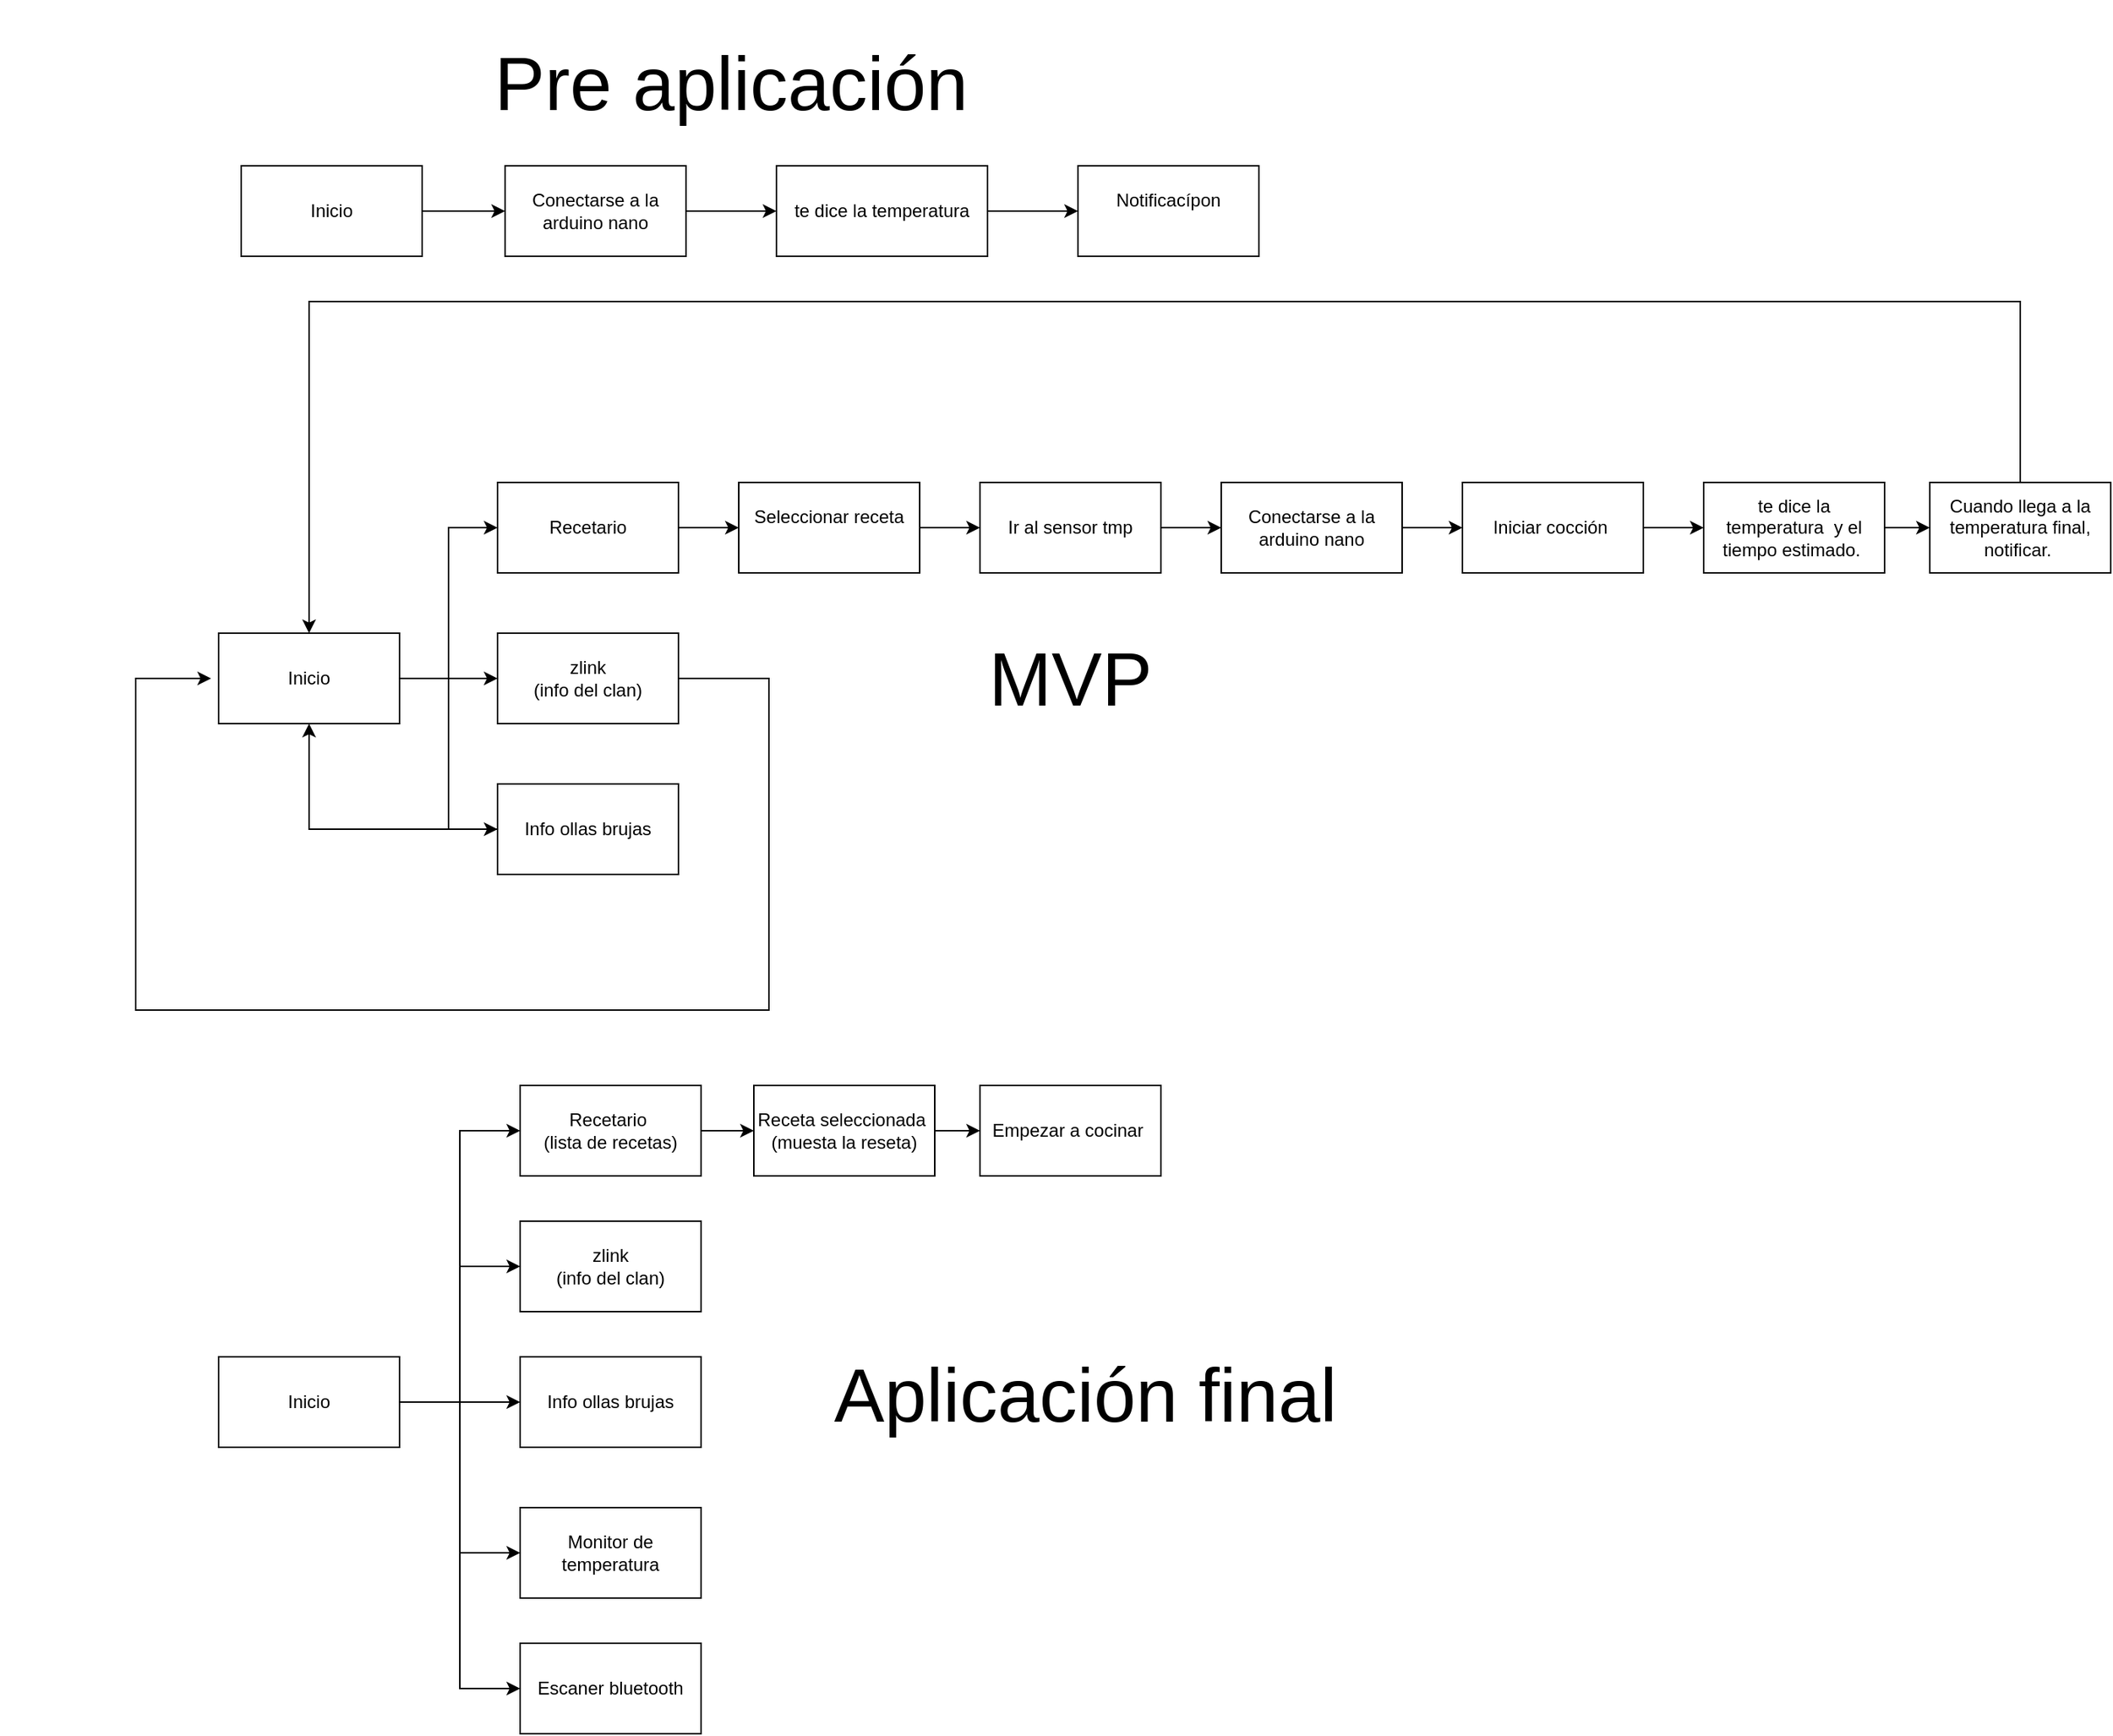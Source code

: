 <mxfile version="27.0.9">
  <diagram name="Page-1" id="hTJL4Bhcd8wwfQDs9Rlv">
    <mxGraphModel dx="3151" dy="2940" grid="1" gridSize="10" guides="1" tooltips="1" connect="1" arrows="1" fold="1" page="1" pageScale="1" pageWidth="850" pageHeight="1100" math="0" shadow="0">
      <root>
        <mxCell id="0" />
        <mxCell id="1" parent="0" />
        <mxCell id="j54dnr50K_vrxk6pQP5S-17" style="edgeStyle=orthogonalEdgeStyle;rounded=0;orthogonalLoop=1;jettySize=auto;html=1;entryX=0;entryY=0.5;entryDx=0;entryDy=0;" parent="1" source="j54dnr50K_vrxk6pQP5S-1" target="j54dnr50K_vrxk6pQP5S-6" edge="1">
          <mxGeometry relative="1" as="geometry" />
        </mxCell>
        <mxCell id="j54dnr50K_vrxk6pQP5S-18" style="edgeStyle=orthogonalEdgeStyle;rounded=0;orthogonalLoop=1;jettySize=auto;html=1;entryX=0;entryY=0.5;entryDx=0;entryDy=0;" parent="1" source="j54dnr50K_vrxk6pQP5S-1" target="j54dnr50K_vrxk6pQP5S-8" edge="1">
          <mxGeometry relative="1" as="geometry" />
        </mxCell>
        <mxCell id="j54dnr50K_vrxk6pQP5S-19" style="edgeStyle=orthogonalEdgeStyle;rounded=0;orthogonalLoop=1;jettySize=auto;html=1;entryX=0;entryY=0.5;entryDx=0;entryDy=0;" parent="1" source="j54dnr50K_vrxk6pQP5S-1" target="j54dnr50K_vrxk6pQP5S-4" edge="1">
          <mxGeometry relative="1" as="geometry" />
        </mxCell>
        <mxCell id="j54dnr50K_vrxk6pQP5S-1" value="Inicio" style="rounded=0;whiteSpace=wrap;html=1;" parent="1" vertex="1">
          <mxGeometry x="310" y="350" width="120" height="60" as="geometry" />
        </mxCell>
        <mxCell id="j54dnr50K_vrxk6pQP5S-22" style="edgeStyle=orthogonalEdgeStyle;rounded=0;orthogonalLoop=1;jettySize=auto;html=1;entryX=0;entryY=0.5;entryDx=0;entryDy=0;" parent="1" source="j54dnr50K_vrxk6pQP5S-2" target="j54dnr50K_vrxk6pQP5S-10" edge="1">
          <mxGeometry relative="1" as="geometry" />
        </mxCell>
        <mxCell id="j54dnr50K_vrxk6pQP5S-2" value="Ir al sensor tmp" style="rounded=0;whiteSpace=wrap;html=1;" parent="1" vertex="1">
          <mxGeometry x="815" y="250" width="120" height="60" as="geometry" />
        </mxCell>
        <mxCell id="j54dnr50K_vrxk6pQP5S-20" style="edgeStyle=orthogonalEdgeStyle;rounded=0;orthogonalLoop=1;jettySize=auto;html=1;entryX=0;entryY=0.5;entryDx=0;entryDy=0;" parent="1" source="j54dnr50K_vrxk6pQP5S-4" target="j54dnr50K_vrxk6pQP5S-16" edge="1">
          <mxGeometry relative="1" as="geometry" />
        </mxCell>
        <mxCell id="j54dnr50K_vrxk6pQP5S-4" value="Recetario" style="rounded=0;whiteSpace=wrap;html=1;" parent="1" vertex="1">
          <mxGeometry x="495" y="250" width="120" height="60" as="geometry" />
        </mxCell>
        <mxCell id="j54dnr50K_vrxk6pQP5S-32" style="edgeStyle=orthogonalEdgeStyle;rounded=0;orthogonalLoop=1;jettySize=auto;html=1;" parent="1" source="j54dnr50K_vrxk6pQP5S-6" edge="1">
          <mxGeometry relative="1" as="geometry">
            <mxPoint x="305" y="380" as="targetPoint" />
            <Array as="points">
              <mxPoint x="675" y="380" />
              <mxPoint x="675" y="600" />
              <mxPoint x="255" y="600" />
              <mxPoint x="255" y="380" />
            </Array>
          </mxGeometry>
        </mxCell>
        <mxCell id="j54dnr50K_vrxk6pQP5S-6" value="zlink&lt;div&gt;(info del clan)&lt;/div&gt;" style="rounded=0;whiteSpace=wrap;html=1;" parent="1" vertex="1">
          <mxGeometry x="495" y="350" width="120" height="60" as="geometry" />
        </mxCell>
        <mxCell id="j54dnr50K_vrxk6pQP5S-31" style="edgeStyle=orthogonalEdgeStyle;rounded=0;orthogonalLoop=1;jettySize=auto;html=1;entryX=0.5;entryY=1;entryDx=0;entryDy=0;" parent="1" source="j54dnr50K_vrxk6pQP5S-8" target="j54dnr50K_vrxk6pQP5S-1" edge="1">
          <mxGeometry relative="1" as="geometry" />
        </mxCell>
        <mxCell id="j54dnr50K_vrxk6pQP5S-8" value="Info ollas brujas" style="rounded=0;whiteSpace=wrap;html=1;" parent="1" vertex="1">
          <mxGeometry x="495" y="450" width="120" height="60" as="geometry" />
        </mxCell>
        <mxCell id="j54dnr50K_vrxk6pQP5S-24" style="edgeStyle=orthogonalEdgeStyle;rounded=0;orthogonalLoop=1;jettySize=auto;html=1;entryX=0;entryY=0.5;entryDx=0;entryDy=0;" parent="1" source="j54dnr50K_vrxk6pQP5S-10" target="j54dnr50K_vrxk6pQP5S-23" edge="1">
          <mxGeometry relative="1" as="geometry" />
        </mxCell>
        <mxCell id="j54dnr50K_vrxk6pQP5S-10" value="Conectarse a la arduino nano" style="rounded=0;whiteSpace=wrap;html=1;" parent="1" vertex="1">
          <mxGeometry x="975" y="250" width="120" height="60" as="geometry" />
        </mxCell>
        <mxCell id="j54dnr50K_vrxk6pQP5S-21" style="edgeStyle=orthogonalEdgeStyle;rounded=0;orthogonalLoop=1;jettySize=auto;html=1;entryX=0;entryY=0.5;entryDx=0;entryDy=0;" parent="1" source="j54dnr50K_vrxk6pQP5S-16" target="j54dnr50K_vrxk6pQP5S-2" edge="1">
          <mxGeometry relative="1" as="geometry" />
        </mxCell>
        <mxCell id="j54dnr50K_vrxk6pQP5S-16" value="Seleccionar receta&lt;div&gt;&lt;br&gt;&lt;/div&gt;" style="rounded=0;whiteSpace=wrap;html=1;" parent="1" vertex="1">
          <mxGeometry x="655" y="250" width="120" height="60" as="geometry" />
        </mxCell>
        <mxCell id="j54dnr50K_vrxk6pQP5S-26" style="edgeStyle=orthogonalEdgeStyle;rounded=0;orthogonalLoop=1;jettySize=auto;html=1;entryX=0;entryY=0.5;entryDx=0;entryDy=0;" parent="1" source="j54dnr50K_vrxk6pQP5S-23" target="j54dnr50K_vrxk6pQP5S-25" edge="1">
          <mxGeometry relative="1" as="geometry" />
        </mxCell>
        <mxCell id="j54dnr50K_vrxk6pQP5S-23" value="Iniciar cocción&amp;nbsp;" style="rounded=0;whiteSpace=wrap;html=1;" parent="1" vertex="1">
          <mxGeometry x="1135" y="250" width="120" height="60" as="geometry" />
        </mxCell>
        <mxCell id="j54dnr50K_vrxk6pQP5S-29" style="edgeStyle=orthogonalEdgeStyle;rounded=0;orthogonalLoop=1;jettySize=auto;html=1;entryX=0;entryY=0.5;entryDx=0;entryDy=0;" parent="1" source="j54dnr50K_vrxk6pQP5S-25" target="j54dnr50K_vrxk6pQP5S-27" edge="1">
          <mxGeometry relative="1" as="geometry" />
        </mxCell>
        <mxCell id="j54dnr50K_vrxk6pQP5S-25" value="te dice la temperatura&amp;nbsp; y el tiempo estimado.&amp;nbsp;" style="rounded=0;whiteSpace=wrap;html=1;" parent="1" vertex="1">
          <mxGeometry x="1295" y="250" width="120" height="60" as="geometry" />
        </mxCell>
        <mxCell id="j54dnr50K_vrxk6pQP5S-30" style="edgeStyle=orthogonalEdgeStyle;rounded=0;orthogonalLoop=1;jettySize=auto;html=1;entryX=0.5;entryY=0;entryDx=0;entryDy=0;" parent="1" source="j54dnr50K_vrxk6pQP5S-27" target="j54dnr50K_vrxk6pQP5S-1" edge="1">
          <mxGeometry relative="1" as="geometry">
            <Array as="points">
              <mxPoint x="1505" y="130" />
              <mxPoint x="370" y="130" />
            </Array>
          </mxGeometry>
        </mxCell>
        <mxCell id="j54dnr50K_vrxk6pQP5S-27" value="Cuando llega a la temperatura final, notificar.&amp;nbsp;" style="rounded=0;whiteSpace=wrap;html=1;" parent="1" vertex="1">
          <mxGeometry x="1445" y="250" width="120" height="60" as="geometry" />
        </mxCell>
        <mxCell id="j54dnr50K_vrxk6pQP5S-33" value="&lt;span style=&quot;font-size: 50px;&quot;&gt;MVP&lt;/span&gt;" style="text;html=1;align=center;verticalAlign=middle;whiteSpace=wrap;rounded=0;" parent="1" vertex="1">
          <mxGeometry x="390" y="325" width="970" height="110" as="geometry" />
        </mxCell>
        <mxCell id="j54dnr50K_vrxk6pQP5S-34" value="&lt;span style=&quot;font-size: 50px;&quot;&gt;Pre aplicación&lt;/span&gt;" style="text;html=1;align=center;verticalAlign=middle;whiteSpace=wrap;rounded=0;" parent="1" vertex="1">
          <mxGeometry x="165" y="-70" width="970" height="110" as="geometry" />
        </mxCell>
        <mxCell id="j54dnr50K_vrxk6pQP5S-38" style="edgeStyle=orthogonalEdgeStyle;rounded=0;orthogonalLoop=1;jettySize=auto;html=1;entryX=0;entryY=0.5;entryDx=0;entryDy=0;" parent="1" source="j54dnr50K_vrxk6pQP5S-35" target="j54dnr50K_vrxk6pQP5S-37" edge="1">
          <mxGeometry relative="1" as="geometry" />
        </mxCell>
        <mxCell id="j54dnr50K_vrxk6pQP5S-35" value="Inicio" style="rounded=0;whiteSpace=wrap;html=1;" parent="1" vertex="1">
          <mxGeometry x="325" y="40" width="120" height="60" as="geometry" />
        </mxCell>
        <mxCell id="j54dnr50K_vrxk6pQP5S-41" style="edgeStyle=orthogonalEdgeStyle;rounded=0;orthogonalLoop=1;jettySize=auto;html=1;entryX=0;entryY=0.5;entryDx=0;entryDy=0;" parent="1" source="j54dnr50K_vrxk6pQP5S-36" target="j54dnr50K_vrxk6pQP5S-40" edge="1">
          <mxGeometry relative="1" as="geometry" />
        </mxCell>
        <mxCell id="j54dnr50K_vrxk6pQP5S-36" value="te dice la temperatura" style="rounded=0;whiteSpace=wrap;html=1;" parent="1" vertex="1">
          <mxGeometry x="680" y="40" width="140" height="60" as="geometry" />
        </mxCell>
        <mxCell id="j54dnr50K_vrxk6pQP5S-39" style="edgeStyle=orthogonalEdgeStyle;rounded=0;orthogonalLoop=1;jettySize=auto;html=1;entryX=0;entryY=0.5;entryDx=0;entryDy=0;" parent="1" source="j54dnr50K_vrxk6pQP5S-37" target="j54dnr50K_vrxk6pQP5S-36" edge="1">
          <mxGeometry relative="1" as="geometry" />
        </mxCell>
        <mxCell id="j54dnr50K_vrxk6pQP5S-37" value="Conectarse a la arduino nano" style="rounded=0;whiteSpace=wrap;html=1;" parent="1" vertex="1">
          <mxGeometry x="500" y="40" width="120" height="60" as="geometry" />
        </mxCell>
        <mxCell id="j54dnr50K_vrxk6pQP5S-40" value="Notificacípon&lt;div&gt;&lt;br&gt;&lt;/div&gt;" style="rounded=0;whiteSpace=wrap;html=1;" parent="1" vertex="1">
          <mxGeometry x="880" y="40" width="120" height="60" as="geometry" />
        </mxCell>
        <mxCell id="1ONsL4CtrIhtuDFAj038-1" value="&lt;span style=&quot;font-size: 50px;&quot;&gt;Aplicación final&lt;/span&gt;" style="text;html=1;align=center;verticalAlign=middle;whiteSpace=wrap;rounded=0;" vertex="1" parent="1">
          <mxGeometry x="400" y="800" width="970" height="110" as="geometry" />
        </mxCell>
        <mxCell id="1ONsL4CtrIhtuDFAj038-8" style="edgeStyle=orthogonalEdgeStyle;rounded=0;orthogonalLoop=1;jettySize=auto;html=1;" edge="1" parent="1" source="1ONsL4CtrIhtuDFAj038-2" target="1ONsL4CtrIhtuDFAj038-4">
          <mxGeometry relative="1" as="geometry" />
        </mxCell>
        <mxCell id="1ONsL4CtrIhtuDFAj038-9" style="edgeStyle=orthogonalEdgeStyle;rounded=0;orthogonalLoop=1;jettySize=auto;html=1;entryX=0;entryY=0.5;entryDx=0;entryDy=0;" edge="1" parent="1" source="1ONsL4CtrIhtuDFAj038-2" target="1ONsL4CtrIhtuDFAj038-6">
          <mxGeometry relative="1" as="geometry" />
        </mxCell>
        <mxCell id="1ONsL4CtrIhtuDFAj038-10" style="edgeStyle=orthogonalEdgeStyle;rounded=0;orthogonalLoop=1;jettySize=auto;html=1;entryX=0;entryY=0.5;entryDx=0;entryDy=0;" edge="1" parent="1" source="1ONsL4CtrIhtuDFAj038-2" target="1ONsL4CtrIhtuDFAj038-7">
          <mxGeometry relative="1" as="geometry" />
        </mxCell>
        <mxCell id="1ONsL4CtrIhtuDFAj038-11" style="edgeStyle=orthogonalEdgeStyle;rounded=0;orthogonalLoop=1;jettySize=auto;html=1;entryX=0;entryY=0.5;entryDx=0;entryDy=0;" edge="1" parent="1" source="1ONsL4CtrIhtuDFAj038-2" target="1ONsL4CtrIhtuDFAj038-3">
          <mxGeometry relative="1" as="geometry" />
        </mxCell>
        <mxCell id="1ONsL4CtrIhtuDFAj038-12" style="edgeStyle=orthogonalEdgeStyle;rounded=0;orthogonalLoop=1;jettySize=auto;html=1;entryX=0;entryY=0.5;entryDx=0;entryDy=0;" edge="1" parent="1" source="1ONsL4CtrIhtuDFAj038-2" target="1ONsL4CtrIhtuDFAj038-5">
          <mxGeometry relative="1" as="geometry" />
        </mxCell>
        <mxCell id="1ONsL4CtrIhtuDFAj038-2" value="Inicio" style="rounded=0;whiteSpace=wrap;html=1;" vertex="1" parent="1">
          <mxGeometry x="310" y="830" width="120" height="60" as="geometry" />
        </mxCell>
        <mxCell id="1ONsL4CtrIhtuDFAj038-3" value="zlink&lt;div&gt;(info del clan)&lt;/div&gt;" style="rounded=0;whiteSpace=wrap;html=1;" vertex="1" parent="1">
          <mxGeometry x="510" y="740" width="120" height="60" as="geometry" />
        </mxCell>
        <mxCell id="1ONsL4CtrIhtuDFAj038-4" value="Info ollas brujas" style="rounded=0;whiteSpace=wrap;html=1;" vertex="1" parent="1">
          <mxGeometry x="510" y="830" width="120" height="60" as="geometry" />
        </mxCell>
        <mxCell id="1ONsL4CtrIhtuDFAj038-15" style="edgeStyle=orthogonalEdgeStyle;rounded=0;orthogonalLoop=1;jettySize=auto;html=1;entryX=0;entryY=0.5;entryDx=0;entryDy=0;" edge="1" parent="1" source="1ONsL4CtrIhtuDFAj038-5" target="1ONsL4CtrIhtuDFAj038-13">
          <mxGeometry relative="1" as="geometry" />
        </mxCell>
        <mxCell id="1ONsL4CtrIhtuDFAj038-5" value="Recetario&amp;nbsp;&lt;div&gt;(lista de recetas)&lt;/div&gt;" style="rounded=0;whiteSpace=wrap;html=1;" vertex="1" parent="1">
          <mxGeometry x="510" y="650" width="120" height="60" as="geometry" />
        </mxCell>
        <mxCell id="1ONsL4CtrIhtuDFAj038-6" value="Monitor de temperatura" style="rounded=0;whiteSpace=wrap;html=1;" vertex="1" parent="1">
          <mxGeometry x="510" y="930" width="120" height="60" as="geometry" />
        </mxCell>
        <mxCell id="1ONsL4CtrIhtuDFAj038-7" value="Escaner bluetooth" style="rounded=0;whiteSpace=wrap;html=1;" vertex="1" parent="1">
          <mxGeometry x="510" y="1020" width="120" height="60" as="geometry" />
        </mxCell>
        <mxCell id="1ONsL4CtrIhtuDFAj038-16" style="edgeStyle=orthogonalEdgeStyle;rounded=0;orthogonalLoop=1;jettySize=auto;html=1;entryX=0;entryY=0.5;entryDx=0;entryDy=0;" edge="1" parent="1" source="1ONsL4CtrIhtuDFAj038-13" target="1ONsL4CtrIhtuDFAj038-14">
          <mxGeometry relative="1" as="geometry" />
        </mxCell>
        <mxCell id="1ONsL4CtrIhtuDFAj038-13" value="Receta seleccionada&amp;nbsp;&lt;br&gt;(muesta la reseta)" style="rounded=0;whiteSpace=wrap;html=1;" vertex="1" parent="1">
          <mxGeometry x="665" y="650" width="120" height="60" as="geometry" />
        </mxCell>
        <mxCell id="1ONsL4CtrIhtuDFAj038-14" value="Empezar a cocinar&amp;nbsp;" style="rounded=0;whiteSpace=wrap;html=1;" vertex="1" parent="1">
          <mxGeometry x="815" y="650" width="120" height="60" as="geometry" />
        </mxCell>
      </root>
    </mxGraphModel>
  </diagram>
</mxfile>
